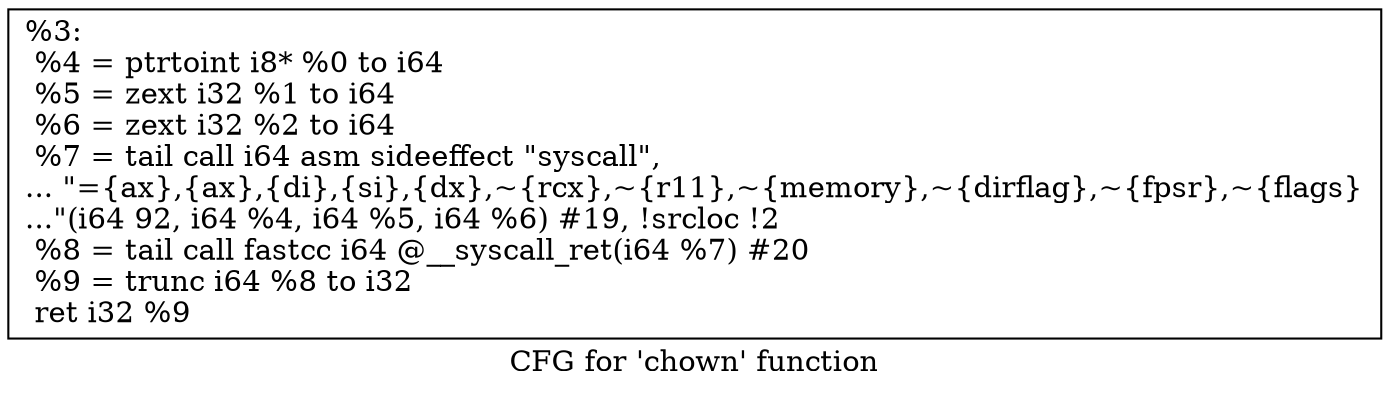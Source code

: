 digraph "CFG for 'chown' function" {
	label="CFG for 'chown' function";

	Node0x1f30fe0 [shape=record,label="{%3:\l  %4 = ptrtoint i8* %0 to i64\l  %5 = zext i32 %1 to i64\l  %6 = zext i32 %2 to i64\l  %7 = tail call i64 asm sideeffect \"syscall\",\l... \"=\{ax\},\{ax\},\{di\},\{si\},\{dx\},~\{rcx\},~\{r11\},~\{memory\},~\{dirflag\},~\{fpsr\},~\{flags\}\l...\"(i64 92, i64 %4, i64 %5, i64 %6) #19, !srcloc !2\l  %8 = tail call fastcc i64 @__syscall_ret(i64 %7) #20\l  %9 = trunc i64 %8 to i32\l  ret i32 %9\l}"];
}

